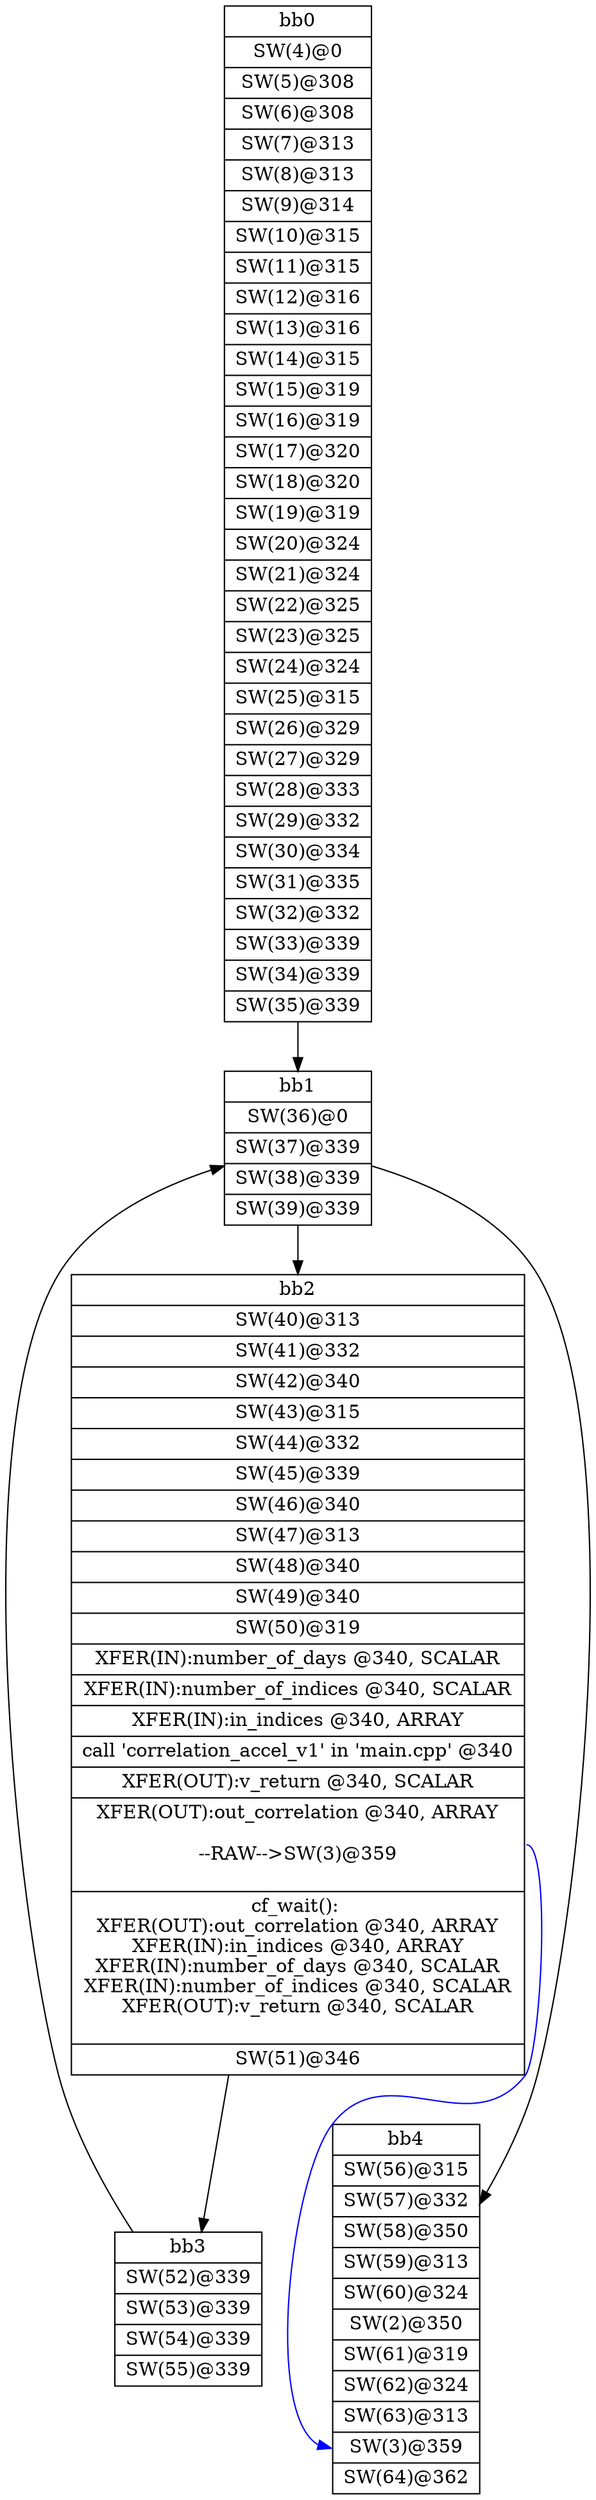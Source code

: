 digraph CDFG {
node [shape=record];
bb0 [shape=record, label = "{bb0|<x0x2c50810>SW(4)@0\n|<x0x2c50430>SW(5)@308\n|<x0x2c50590>SW(6)@308\n|<x0x2c506f0>SW(7)@313\n|<x0x2c0e900>SW(8)@313\n|<x0x2c0ea60>SW(9)@314\n|<x0x2c0ebc0>SW(10)@315\n|<x0x2c0ed20>SW(11)@315\n|<x0x2c0ee80>SW(12)@316\n|<x0x2c0eff0>SW(13)@316\n|<x0x2c0f120>SW(14)@315\n|<x0x2c0f280>SW(15)@319\n|<x0x2c0f3e0>SW(16)@319\n|<x0x2c0f540>SW(17)@320\n|<x0x2c0f6b0>SW(18)@320\n|<x0x2c0f7e0>SW(19)@319\n|<x0x2c0f940>SW(20)@324\n|<x0x2c0faa0>SW(21)@324\n|<x0x2c0fc00>SW(22)@325\n|<x0x2c0fd70>SW(23)@325\n|<x0x2c0fea0>SW(24)@324\n|<x0x2c10000>SW(25)@315\n|<x0x2c10160>SW(26)@329\n|<x0x2c10290>SW(27)@329\n|<x0x2c103e0>SW(28)@333\n|<x0x2c10550>SW(29)@332\n|<x0x2c106c0>SW(30)@334\n|<x0x2c519b0>SW(31)@335\n|<x0x2c53b30>SW(32)@332\n|<x0x2c53ca0>SW(33)@339\n|<x0x2c53de0>SW(34)@339\n|<x0x2c53f40>SW(35)@339\n}"];
bb1 [shape=record, label = "{bb1|<x0x2c51af0>SW(36)@0\n|<x0x2c51bb0>SW(37)@339\n|<x0x2c51d10>SW(38)@339\n|<x0x2c51e50>SW(39)@339\n}"];
bb2 [shape=record, label = "{bb2|<x0x2c51a90>SW(40)@313\n|<x0x2c52130>SW(41)@332\n|<x0x2c522a0>SW(42)@340\n|<x0x2c523e0>SW(43)@315\n|<x0x2c52540>SW(44)@332\n|<x0x2c526b0>SW(45)@339\n|<x0x2c52810>SW(46)@340\n|<x0x2c52950>SW(47)@313\n|<x0x2c52ab0>SW(48)@340\n|<x0x2c52be0>SW(49)@340\n|<x0x2c52d20>SW(50)@319\n|<x0x2c54100>XFER(IN):number_of_days @340, SCALAR\n|<x0x2c54180>XFER(IN):number_of_indices @340, SCALAR\n|<x0x2c54200>XFER(IN):in_indices @340, ARRAY\n|<x0x2c0ad60>call 'correlation_accel_v1' in 'main.cpp' @340\n|<x0x2c54300>XFER(OUT):v_return @340, SCALAR\n|<x0x2c54280>XFER(OUT):out_correlation @340, ARRAY\n\n--RAW--\>SW(3)@359\n\n|<x0x2c54380>cf_wait(): \nXFER(OUT):out_correlation @340, ARRAY\nXFER(IN):in_indices @340, ARRAY\nXFER(IN):number_of_days @340, SCALAR\nXFER(IN):number_of_indices @340, SCALAR\nXFER(OUT):v_return @340, SCALAR\n\n|<x0x2c52e80>SW(51)@346\n}"];
bb3 [shape=record, label = "{bb3|<x0x2c52f60>SW(52)@339\n|<x0x2c530c0>SW(53)@339\n|<x0x2c53200>SW(54)@339\n|<x0x2c53360>SW(55)@339\n}"];
bb4 [shape=record, label = "{bb4|<x0x2c51f80>SW(56)@315\n|<x0x2c53690>SW(57)@332\n|<x0x2c53800>SW(58)@350\n|<x0x2c53940>SW(59)@313\n|<x0x2c54020>SW(60)@324\n|<x0x2c0e640>SW(2)@350\n|<x0x2c56190>SW(61)@319\n|<x0x2c562f0>SW(62)@324\n|<x0x2c56450>SW(63)@313\n|<x0x2c0e5e0>SW(3)@359\n|<x0x2c565b0>SW(64)@362\n}"];
bb0 -> bb1
bb1 -> bb2
bb1 -> bb4
bb2 -> bb3
bb3 -> bb1
bb2:x0x2c54280 -> bb4:x0x2c0e5e0[color=blue]
}
